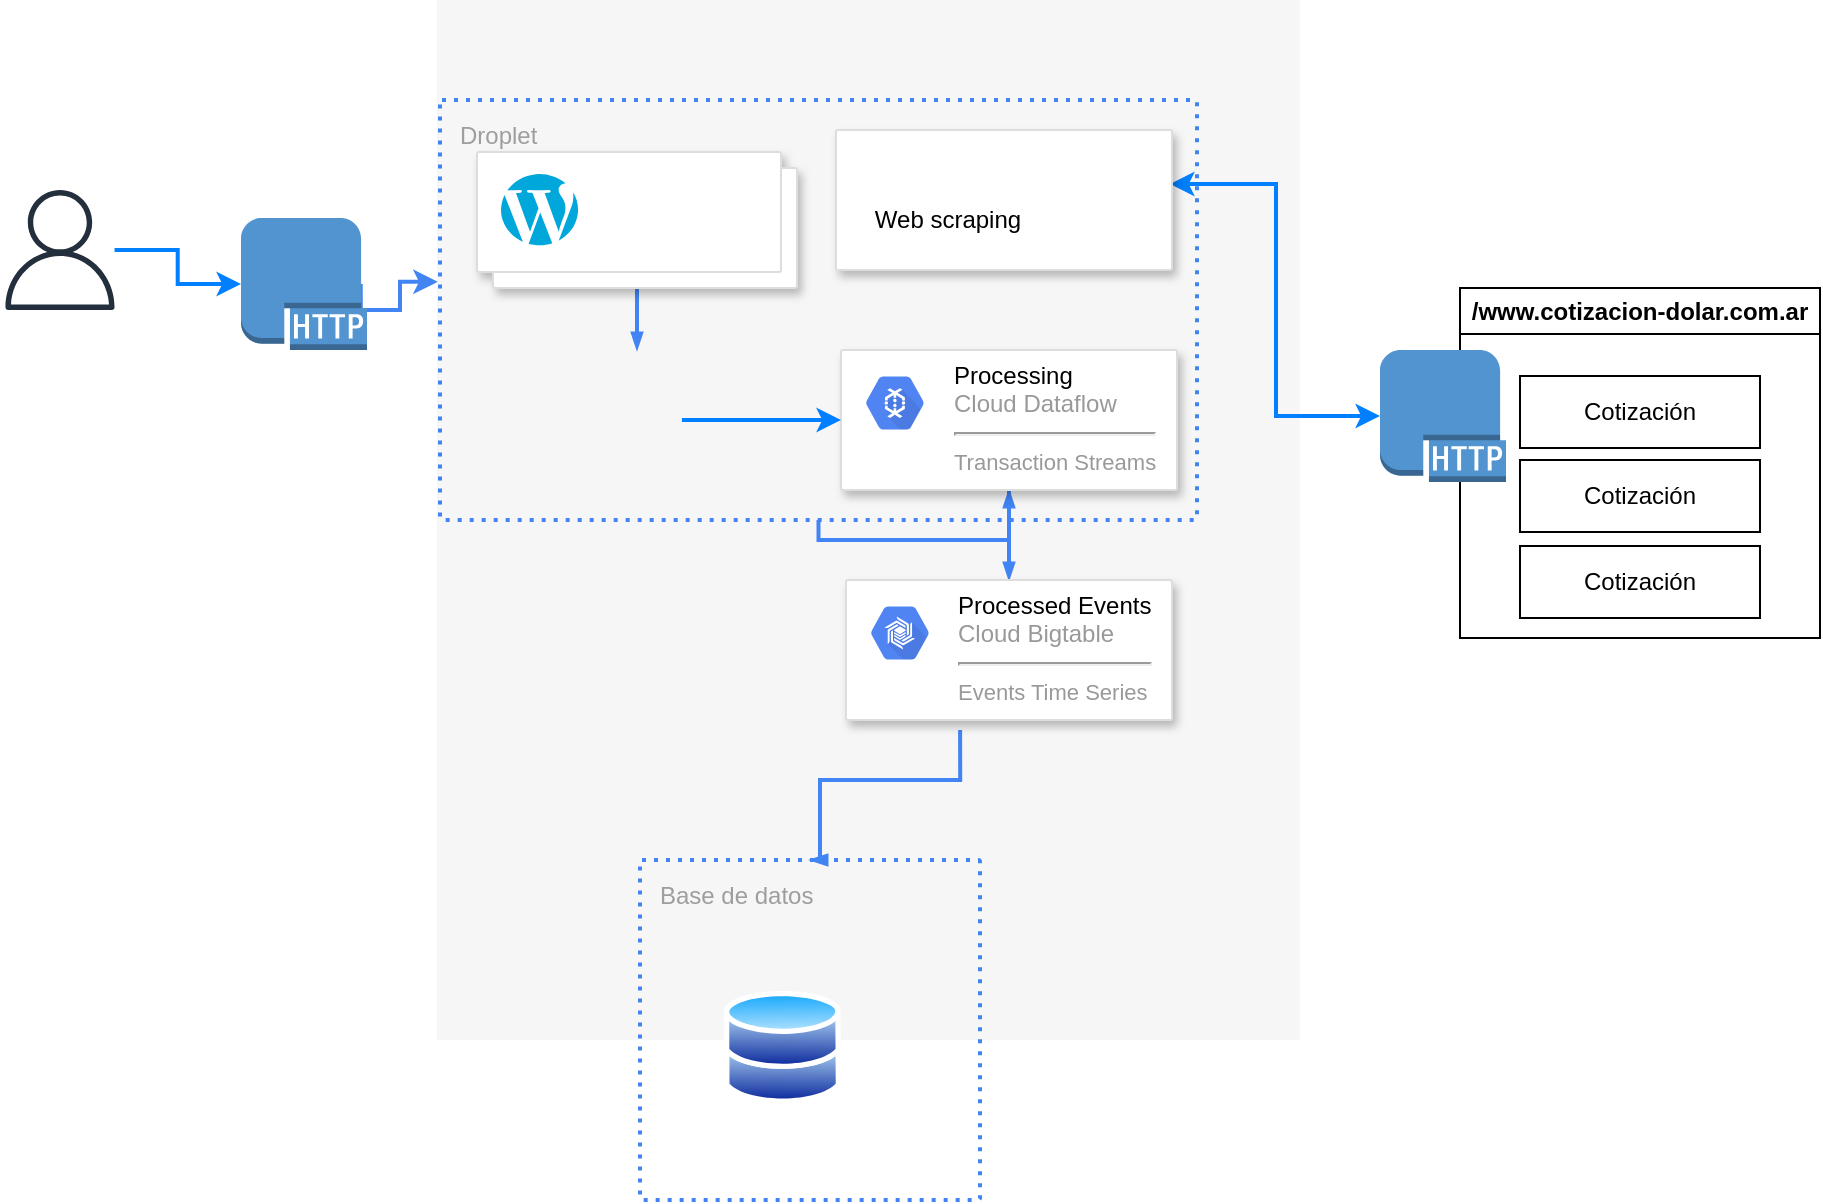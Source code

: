 <mxfile version="21.3.8" type="github">
  <diagram id="d1ab7348-05c3-a1e3-ca4d-12c340fd6b49" name="Page-1">
    <mxGraphModel dx="880" dy="490" grid="1" gridSize="10" guides="1" tooltips="1" connect="1" arrows="1" fold="1" page="1" pageScale="1" pageWidth="1169" pageHeight="827" background="none" math="0" shadow="0">
      <root>
        <mxCell id="0" />
        <mxCell id="1" parent="0" />
        <mxCell id="2" value="" style="fillColor=#F6F6F6;strokeColor=none;shadow=0;gradientColor=none;fontSize=14;align=left;spacing=10;fontColor=#717171;9E9E9E;verticalAlign=top;spacingTop=-4;fontStyle=0;spacingLeft=40;html=1;" parent="1" vertex="1">
          <mxGeometry x="228.5" y="45" width="431.5" height="520" as="geometry" />
        </mxCell>
        <mxCell id="371" value="Base de datos" style="rounded=1;absoluteArcSize=1;arcSize=2;html=1;strokeColor=#4284F3;gradientColor=none;shadow=0;dashed=1;fontSize=12;fontColor=#9E9E9E;align=left;verticalAlign=top;spacing=10;spacingTop=-4;fillColor=none;dashPattern=1 2;strokeWidth=2;" parent="1" vertex="1">
          <mxGeometry x="330" y="475" width="170" height="170" as="geometry" />
        </mxCell>
        <mxCell id="341" value="Droplet" style="rounded=1;absoluteArcSize=1;arcSize=2;html=1;strokeColor=#4284F3;gradientColor=none;shadow=0;dashed=1;fontSize=12;fontColor=#9E9E9E;align=left;verticalAlign=top;spacing=10;spacingTop=-4;fillColor=none;dashPattern=1 2;strokeWidth=2;" parent="1" vertex="1">
          <mxGeometry x="230" y="95" width="378.5" height="210" as="geometry" />
        </mxCell>
        <mxCell id="398" style="edgeStyle=orthogonalEdgeStyle;rounded=0;html=1;dashed=0;labelBackgroundColor=none;startArrow=none;startFill=0;startSize=4;endArrow=blockThin;endFill=1;endSize=4;strokeColor=#4284F3;strokeWidth=2;fontSize=12;" parent="1" source="359" edge="1">
          <mxGeometry relative="1" as="geometry">
            <Array as="points">
              <mxPoint x="328.5" y="215" />
              <mxPoint x="328.5" y="215" />
            </Array>
            <mxPoint x="328.5" y="220" as="targetPoint" />
          </mxGeometry>
        </mxCell>
        <mxCell id="359" value="" style="shape=mxgraph.gcp2.doubleRect;strokeColor=#dddddd;fillColor=#ffffff;shadow=1;strokeWidth=1;fontSize=12;fontColor=#9E9E9E;align=center;html=1;" parent="1" vertex="1">
          <mxGeometry x="248.5" y="121" width="160" height="68" as="geometry" />
        </mxCell>
        <mxCell id="399" style="edgeStyle=orthogonalEdgeStyle;rounded=0;html=1;dashed=0;labelBackgroundColor=none;startArrow=none;startFill=0;startSize=4;endArrow=blockThin;endFill=1;endSize=4;strokeColor=#4284F3;strokeWidth=2;fontSize=12;" parent="1" source="341" target="363" edge="1">
          <mxGeometry relative="1" as="geometry">
            <mxPoint x="398.5" y="255" as="sourcePoint" />
          </mxGeometry>
        </mxCell>
        <mxCell id="400" style="edgeStyle=orthogonalEdgeStyle;rounded=0;html=1;exitX=0.5;exitY=1;dashed=0;labelBackgroundColor=none;startArrow=none;startFill=0;startSize=4;endArrow=blockThin;endFill=1;endSize=4;strokeColor=#4284F3;strokeWidth=2;fontSize=12;" parent="1" source="363" target="369" edge="1">
          <mxGeometry relative="1" as="geometry" />
        </mxCell>
        <mxCell id="363" value="" style="strokeColor=#dddddd;fillColor=#ffffff;shadow=1;strokeWidth=1;rounded=1;absoluteArcSize=1;arcSize=2;fontSize=12;fontColor=#9E9E9E;align=center;html=1;" parent="1" vertex="1">
          <mxGeometry x="430.5" y="220" width="168" height="70" as="geometry" />
        </mxCell>
        <mxCell id="364" value="&lt;font color=&quot;#000000&quot;&gt;Processing&lt;/font&gt;&lt;br&gt;Cloud Dataflow&lt;hr&gt;&lt;font style=&quot;font-size: 11px&quot;&gt;Transaction Streams&lt;/font&gt;" style="dashed=0;connectable=0;html=1;fillColor=#5184F3;strokeColor=none;shape=mxgraph.gcp2.hexIcon;prIcon=cloud_dataflow;part=1;labelPosition=right;verticalLabelPosition=middle;align=left;verticalAlign=top;spacingLeft=5;fontColor=#999999;fontSize=12;spacingTop=-8;" parent="363" vertex="1">
          <mxGeometry width="44" height="39" relative="1" as="geometry">
            <mxPoint x="5" y="7" as="offset" />
          </mxGeometry>
        </mxCell>
        <mxCell id="403" style="edgeStyle=orthogonalEdgeStyle;rounded=0;html=1;dashed=0;labelBackgroundColor=none;startArrow=none;startFill=0;startSize=4;endArrow=blockThin;endFill=1;endSize=4;strokeColor=#4284F3;strokeWidth=2;fontSize=12;exitX=0.35;exitY=1.071;exitDx=0;exitDy=0;exitPerimeter=0;entryX=0.5;entryY=0;entryDx=0;entryDy=0;" parent="1" target="371" edge="1" source="369">
          <mxGeometry relative="1" as="geometry">
            <Array as="points">
              <mxPoint x="490" y="435" />
              <mxPoint x="420" y="435" />
              <mxPoint x="420" y="475" />
            </Array>
            <mxPoint x="398.5" y="435" as="sourcePoint" />
          </mxGeometry>
        </mxCell>
        <mxCell id="369" value="" style="strokeColor=#dddddd;fillColor=#ffffff;shadow=1;strokeWidth=1;rounded=1;absoluteArcSize=1;arcSize=2;fontSize=12;fontColor=#9E9E9E;align=center;html=1;" parent="1" vertex="1">
          <mxGeometry x="433" y="335" width="163" height="70" as="geometry" />
        </mxCell>
        <mxCell id="370" value="&lt;font color=&quot;#000000&quot;&gt;Processed Events&lt;/font&gt;&lt;br&gt;Cloud Bigtable&lt;hr&gt;&lt;font style=&quot;font-size: 11px&quot;&gt;Events Time Series&lt;/font&gt;" style="dashed=0;connectable=0;html=1;fillColor=#5184F3;strokeColor=none;shape=mxgraph.gcp2.hexIcon;prIcon=cloud_bigtable;part=1;labelPosition=right;verticalLabelPosition=middle;align=left;verticalAlign=top;spacingLeft=5;fontColor=#999999;fontSize=12;spacingTop=-8;" parent="369" vertex="1">
          <mxGeometry width="44" height="39" relative="1" as="geometry">
            <mxPoint x="5" y="7" as="offset" />
          </mxGeometry>
        </mxCell>
        <mxCell id="kALYX3asqiV95KRrsZR_-412" value="" style="shape=image;imageAspect=0;aspect=fixed;verticalLabelPosition=bottom;verticalAlign=top;image=https://consent.trustarc.com/v2/asset/20:55:23.714y33gof_DO_Logo-Blue.png;" parent="1" vertex="1">
          <mxGeometry x="260" y="50" width="203.48" height="45" as="geometry" />
        </mxCell>
        <mxCell id="kALYX3asqiV95KRrsZR_-418" value="" style="edgeStyle=orthogonalEdgeStyle;rounded=0;orthogonalLoop=1;jettySize=auto;html=1;fontColor=#007FFF;labelBackgroundColor=#007FFF;strokeColor=#007FFF;strokeWidth=2;" parent="1" source="kALYX3asqiV95KRrsZR_-413" target="kALYX3asqiV95KRrsZR_-414" edge="1">
          <mxGeometry relative="1" as="geometry" />
        </mxCell>
        <mxCell id="kALYX3asqiV95KRrsZR_-413" value="" style="sketch=0;outlineConnect=0;fontColor=#232F3E;gradientColor=none;fillColor=#232F3D;strokeColor=none;dashed=0;verticalLabelPosition=bottom;verticalAlign=top;align=center;html=1;fontSize=12;fontStyle=0;aspect=fixed;pointerEvents=1;shape=mxgraph.aws4.user;" parent="1" vertex="1">
          <mxGeometry x="10" y="140" width="60" height="60" as="geometry" />
        </mxCell>
        <mxCell id="kALYX3asqiV95KRrsZR_-416" style="edgeStyle=orthogonalEdgeStyle;rounded=0;orthogonalLoop=1;jettySize=auto;html=1;exitX=0.95;exitY=0.5;exitDx=0;exitDy=0;exitPerimeter=0;entryX=-0.003;entryY=0.433;entryDx=0;entryDy=0;entryPerimeter=0;strokeColor=#4284f3;strokeWidth=2;" parent="1" source="kALYX3asqiV95KRrsZR_-414" target="341" edge="1">
          <mxGeometry relative="1" as="geometry">
            <Array as="points">
              <mxPoint x="190" y="200" />
              <mxPoint x="210" y="200" />
              <mxPoint x="210" y="186" />
            </Array>
          </mxGeometry>
        </mxCell>
        <mxCell id="kALYX3asqiV95KRrsZR_-414" value="" style="outlineConnect=0;dashed=0;verticalLabelPosition=bottom;verticalAlign=top;align=center;html=1;shape=mxgraph.aws3.http_protocol;fillColor=#5294CF;gradientColor=none;" parent="1" vertex="1">
          <mxGeometry x="130.5" y="154" width="63" height="66" as="geometry" />
        </mxCell>
        <mxCell id="kALYX3asqiV95KRrsZR_-417" value="" style="image;aspect=fixed;perimeter=ellipsePerimeter;html=1;align=center;shadow=0;dashed=0;spacingTop=3;image=img/lib/active_directory/databases.svg;" parent="1" vertex="1">
          <mxGeometry x="372" y="540" width="58.5" height="57.33" as="geometry" />
        </mxCell>
        <mxCell id="nxI15AAKWFtH6_1bC97I-412" value="/www.cotizacion-dolar.com.ar" style="swimlane;whiteSpace=wrap;html=1;" vertex="1" parent="1">
          <mxGeometry x="740" y="189" width="180" height="175" as="geometry" />
        </mxCell>
        <mxCell id="nxI15AAKWFtH6_1bC97I-413" value="" style="rounded=0;whiteSpace=wrap;html=1;" vertex="1" parent="nxI15AAKWFtH6_1bC97I-412">
          <mxGeometry x="30" y="44" width="120" height="36" as="geometry" />
        </mxCell>
        <mxCell id="nxI15AAKWFtH6_1bC97I-414" value="Cotización" style="text;html=1;strokeColor=none;fillColor=none;align=center;verticalAlign=middle;whiteSpace=wrap;rounded=0;" vertex="1" parent="nxI15AAKWFtH6_1bC97I-412">
          <mxGeometry x="30" y="47" width="120" height="30" as="geometry" />
        </mxCell>
        <mxCell id="nxI15AAKWFtH6_1bC97I-418" value="" style="rounded=0;whiteSpace=wrap;html=1;" vertex="1" parent="nxI15AAKWFtH6_1bC97I-412">
          <mxGeometry x="30" y="129" width="120" height="36" as="geometry" />
        </mxCell>
        <mxCell id="nxI15AAKWFtH6_1bC97I-416" value="Cotización" style="text;html=1;strokeColor=none;fillColor=none;align=center;verticalAlign=middle;whiteSpace=wrap;rounded=0;" vertex="1" parent="nxI15AAKWFtH6_1bC97I-412">
          <mxGeometry x="30" y="132" width="120" height="30" as="geometry" />
        </mxCell>
        <mxCell id="nxI15AAKWFtH6_1bC97I-417" value="" style="rounded=0;whiteSpace=wrap;html=1;" vertex="1" parent="1">
          <mxGeometry x="770" y="275" width="120" height="36" as="geometry" />
        </mxCell>
        <mxCell id="nxI15AAKWFtH6_1bC97I-415" value="Cotización" style="text;html=1;strokeColor=none;fillColor=none;align=center;verticalAlign=middle;whiteSpace=wrap;rounded=0;" vertex="1" parent="1">
          <mxGeometry x="770" y="278" width="120" height="30" as="geometry" />
        </mxCell>
        <mxCell id="nxI15AAKWFtH6_1bC97I-433" style="edgeStyle=orthogonalEdgeStyle;rounded=0;orthogonalLoop=1;jettySize=auto;html=1;entryX=0.994;entryY=0.386;entryDx=0;entryDy=0;entryPerimeter=0;strokeColor=#007FFF;strokeWidth=2;startArrow=classic;startFill=1;" edge="1" parent="1" source="nxI15AAKWFtH6_1bC97I-419" target="nxI15AAKWFtH6_1bC97I-421">
          <mxGeometry relative="1" as="geometry" />
        </mxCell>
        <mxCell id="nxI15AAKWFtH6_1bC97I-419" value="" style="outlineConnect=0;dashed=0;verticalLabelPosition=bottom;verticalAlign=top;align=center;html=1;shape=mxgraph.aws3.http_protocol;fillColor=#5294CF;gradientColor=none;" vertex="1" parent="1">
          <mxGeometry x="700" y="220" width="63" height="66" as="geometry" />
        </mxCell>
        <mxCell id="nxI15AAKWFtH6_1bC97I-421" value="" style="strokeColor=#dddddd;fillColor=#ffffff;shadow=1;strokeWidth=1;rounded=1;absoluteArcSize=1;arcSize=2;fontSize=12;fontColor=#9E9E9E;align=center;html=1;" vertex="1" parent="1">
          <mxGeometry x="428" y="110" width="168" height="70" as="geometry" />
        </mxCell>
        <mxCell id="nxI15AAKWFtH6_1bC97I-420" value="" style="shape=image;html=1;verticalAlign=top;verticalLabelPosition=bottom;labelBackgroundColor=#ffffff;imageAspect=0;aspect=fixed;image=https://cdn4.iconfinder.com/data/icons/scripting-and-programming-languages/512/660277-Python_logo-128.png" vertex="1" parent="1">
          <mxGeometry x="440" y="80" width="88" height="88" as="geometry" />
        </mxCell>
        <mxCell id="nxI15AAKWFtH6_1bC97I-423" value="Web scraping" style="text;html=1;strokeColor=none;fillColor=none;align=center;verticalAlign=middle;whiteSpace=wrap;rounded=0;" vertex="1" parent="1">
          <mxGeometry x="424" y="140" width="120" height="30" as="geometry" />
        </mxCell>
        <mxCell id="nxI15AAKWFtH6_1bC97I-424" value="" style="dashed=0;outlineConnect=0;html=1;align=center;labelPosition=center;verticalLabelPosition=bottom;verticalAlign=top;shape=mxgraph.weblogos.wordpress;fillColor=#00A7DA;strokeColor=none" vertex="1" parent="1">
          <mxGeometry x="260" y="131.6" width="40" height="36.4" as="geometry" />
        </mxCell>
        <mxCell id="nxI15AAKWFtH6_1bC97I-430" value="" style="edgeStyle=orthogonalEdgeStyle;rounded=0;orthogonalLoop=1;jettySize=auto;html=1;strokeColor=#007FFF;strokeWidth=2;" edge="1" parent="1" source="nxI15AAKWFtH6_1bC97I-429" target="363">
          <mxGeometry relative="1" as="geometry" />
        </mxCell>
        <mxCell id="nxI15AAKWFtH6_1bC97I-429" value="" style="shape=image;verticalLabelPosition=bottom;labelBackgroundColor=default;verticalAlign=top;aspect=fixed;imageAspect=0;image=https://static-00.iconduck.com/assets.00/csv-icon-448x512-rkoi7crs.png;" vertex="1" parent="1">
          <mxGeometry x="296.07" y="223.65" width="54.87" height="62.71" as="geometry" />
        </mxCell>
      </root>
    </mxGraphModel>
  </diagram>
</mxfile>

